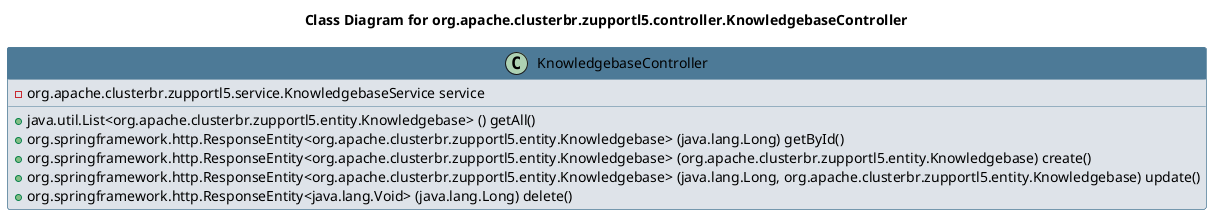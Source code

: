 @startuml 
skinparam class { 
 BackgroundColor #DEE3E9 
 ArrowColor #4D7A97 
 BorderColor #4D7A97 
}
left to right direction 
title Class Diagram for org.apache.clusterbr.zupportl5.controller.KnowledgebaseController
skinparam titleBackgroundColor White
skinparam classHeaderBackgroundColor #4D7A97 
skinparam stereotypeCBackgroundColor #F8981D 

class KnowledgebaseController {
 - org.apache.clusterbr.zupportl5.service.KnowledgebaseService service
 + java.util.List<org.apache.clusterbr.zupportl5.entity.Knowledgebase> () getAll()
 + org.springframework.http.ResponseEntity<org.apache.clusterbr.zupportl5.entity.Knowledgebase> (java.lang.Long) getById()
 + org.springframework.http.ResponseEntity<org.apache.clusterbr.zupportl5.entity.Knowledgebase> (org.apache.clusterbr.zupportl5.entity.Knowledgebase) create()
 + org.springframework.http.ResponseEntity<org.apache.clusterbr.zupportl5.entity.Knowledgebase> (java.lang.Long, org.apache.clusterbr.zupportl5.entity.Knowledgebase) update()
 + org.springframework.http.ResponseEntity<java.lang.Void> (java.lang.Long) delete()
}
@enduml